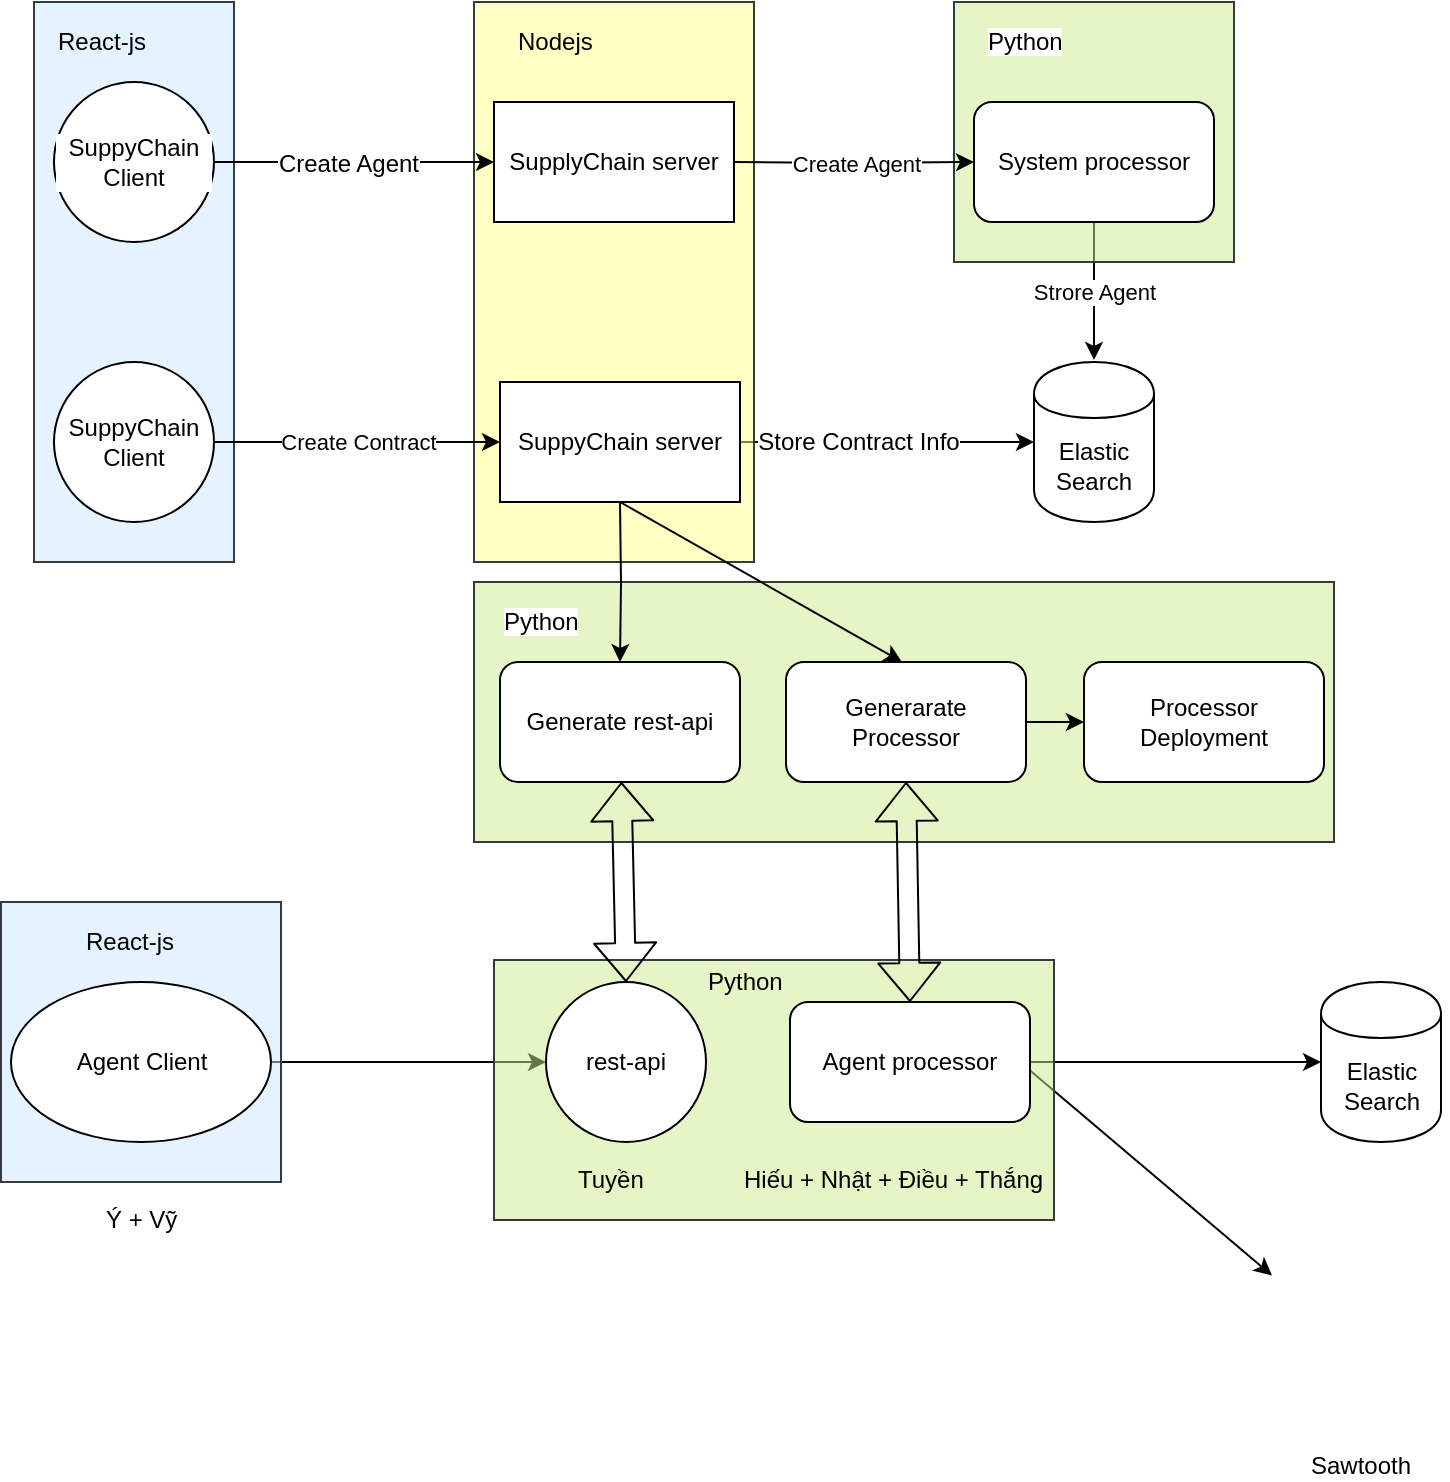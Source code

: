 <mxfile version="10.8.4" type="github"><diagram id="XHdyuDNExScBj7MT3BD6" name="Main"><mxGraphModel dx="1398" dy="1715" grid="1" gridSize="10" guides="1" tooltips="1" connect="1" arrows="1" fold="1" page="1" pageScale="1" pageWidth="827" pageHeight="1169" math="0" shadow="0"><root><mxCell id="0"/><mxCell id="1" parent="0"/><mxCell id="imtYc9kdGPOdpp4SOrnu-7" style="edgeStyle=orthogonalEdgeStyle;rounded=0;orthogonalLoop=1;jettySize=auto;html=1;exitX=1;exitY=0.5;exitDx=0;exitDy=0;entryX=0;entryY=0.5;entryDx=0;entryDy=0;" parent="1" source="qpAyJkOBP4KA1tzYDBQX-15" target="imtYc9kdGPOdpp4SOrnu-6" edge="1"><mxGeometry relative="1" as="geometry"><mxPoint x="590" y="190" as="targetPoint"/><mxPoint x="440" y="180" as="sourcePoint"/></mxGeometry></mxCell><mxCell id="imtYc9kdGPOdpp4SOrnu-6" value="Elastic Search" style="shape=cylinder;whiteSpace=wrap;html=1;boundedLbl=1;backgroundOutline=1;" parent="1" vertex="1"><mxGeometry x="620" y="140" width="60" height="80" as="geometry"/></mxCell><mxCell id="imtYc9kdGPOdpp4SOrnu-22" value="Strore Agent" style="edgeStyle=none;rounded=0;orthogonalLoop=1;jettySize=auto;html=1;exitX=0.5;exitY=1;exitDx=0;exitDy=0;" parent="1" source="qpAyJkOBP4KA1tzYDBQX-18" edge="1"><mxGeometry relative="1" as="geometry"><mxPoint x="650" y="139" as="targetPoint"/><mxPoint x="620" y="70" as="sourcePoint"/></mxGeometry></mxCell><mxCell id="qpAyJkOBP4KA1tzYDBQX-2" style="edgeStyle=orthogonalEdgeStyle;rounded=0;orthogonalLoop=1;jettySize=auto;html=1;exitX=1;exitY=0.5;exitDx=0;exitDy=0;entryX=0;entryY=0.5;entryDx=0;entryDy=0;" parent="1" edge="1"><mxGeometry relative="1" as="geometry"><mxPoint x="239" y="490" as="sourcePoint"/><mxPoint x="376" y="490" as="targetPoint"/></mxGeometry></mxCell><mxCell id="imtYc9kdGPOdpp4SOrnu-31" style="edgeStyle=none;rounded=0;orthogonalLoop=1;jettySize=auto;html=1;exitX=1;exitY=0.5;exitDx=0;exitDy=0;entryX=0;entryY=0.5;entryDx=0;entryDy=0;" parent="1" target="imtYc9kdGPOdpp4SOrnu-30" edge="1"><mxGeometry relative="1" as="geometry"><mxPoint x="618" y="490" as="sourcePoint"/></mxGeometry></mxCell><mxCell id="imtYc9kdGPOdpp4SOrnu-33" style="edgeStyle=none;rounded=0;orthogonalLoop=1;jettySize=auto;html=1;" parent="1" target="imtYc9kdGPOdpp4SOrnu-32" edge="1"><mxGeometry relative="1" as="geometry"><mxPoint x="613" y="490" as="sourcePoint"/></mxGeometry></mxCell><mxCell id="imtYc9kdGPOdpp4SOrnu-30" value="Elastic Search" style="shape=cylinder;whiteSpace=wrap;html=1;boundedLbl=1;backgroundOutline=1;" parent="1" vertex="1"><mxGeometry x="763.5" y="450" width="60" height="80" as="geometry"/></mxCell><mxCell id="imtYc9kdGPOdpp4SOrnu-32" value="Sawtooth" style="shape=image;html=1;verticalAlign=top;verticalLabelPosition=bottom;labelBackgroundColor=#ffffff;imageAspect=0;aspect=fixed;image=https://cdn1.iconfinder.com/data/icons/cryptocurrency-blockchain-fintech-free/32/Cryptocurrency_blockchain_data-37-128.png" parent="1" vertex="1"><mxGeometry x="739" y="590" width="88" height="88" as="geometry"/></mxCell><mxCell id="qpAyJkOBP4KA1tzYDBQX-3" style="edgeStyle=orthogonalEdgeStyle;rounded=0;orthogonalLoop=1;jettySize=auto;html=1;entryX=0;entryY=0.5;entryDx=0;entryDy=0;" parent="1" edge="1"><mxGeometry relative="1" as="geometry"><mxPoint x="498" y="490" as="targetPoint"/></mxGeometry></mxCell><mxCell id="qpAyJkOBP4KA1tzYDBQX-5" value="" style="rounded=1;whiteSpace=wrap;html=1;labelBackgroundColor=#FFFFFF;arcSize=0;fillOpacity=50;fillColor=#cce5ff;strokeColor=#36393d;" parent="1" vertex="1"><mxGeometry x="120" y="-40" width="100" height="280" as="geometry"/></mxCell><mxCell id="qpAyJkOBP4KA1tzYDBQX-7" value="" style="rounded=1;whiteSpace=wrap;html=1;labelBackgroundColor=#FFFFFF;arcSize=0;fillOpacity=50;fillColor=#ffff88;strokeColor=#36393d;" parent="1" vertex="1"><mxGeometry x="340" y="-40" width="140" height="280" as="geometry"/></mxCell><mxCell id="qpAyJkOBP4KA1tzYDBQX-9" value="SupplyChain server" style="rounded=0;whiteSpace=wrap;html=1;labelBackgroundColor=#FFFFFF;fillColor=#FFFFFF;gradientColor=none;" parent="1" vertex="1"><mxGeometry x="350" y="10" width="120" height="60" as="geometry"/></mxCell><mxCell id="qpAyJkOBP4KA1tzYDBQX-13" style="edgeStyle=orthogonalEdgeStyle;rounded=0;orthogonalLoop=1;jettySize=auto;html=1;exitX=1;exitY=0.5;exitDx=0;exitDy=0;entryX=0;entryY=0.5;entryDx=0;entryDy=0;" parent="1" source="qpAyJkOBP4KA1tzYDBQX-12" target="qpAyJkOBP4KA1tzYDBQX-9" edge="1"><mxGeometry relative="1" as="geometry"/></mxCell><mxCell id="zeXjp3H5pq9JCfG0EXhN-3" value="Create Agent" style="text;html=1;resizable=0;points=[];align=center;verticalAlign=middle;labelBackgroundColor=#ffffff;" parent="qpAyJkOBP4KA1tzYDBQX-13" vertex="1" connectable="0"><mxGeometry x="-0.043" y="-1" relative="1" as="geometry"><mxPoint as="offset"/></mxGeometry></mxCell><mxCell id="qpAyJkOBP4KA1tzYDBQX-12" value="SuppyChain Client" style="ellipse;whiteSpace=wrap;html=1;aspect=fixed;labelBackgroundColor=#ffffff;" parent="1" vertex="1"><mxGeometry x="130" width="80" height="80" as="geometry"/></mxCell><mxCell id="qpAyJkOBP4KA1tzYDBQX-14" value="SuppyChain&lt;br&gt;Client" style="ellipse;whiteSpace=wrap;html=1;aspect=fixed;labelBackgroundColor=#ffffff;" parent="1" vertex="1"><mxGeometry x="130" y="140" width="80" height="80" as="geometry"/></mxCell><mxCell id="qpAyJkOBP4KA1tzYDBQX-15" value="SuppyChain&amp;nbsp;server" style="rounded=0;whiteSpace=wrap;html=1;" parent="1" vertex="1"><mxGeometry x="353" y="150" width="120" height="60" as="geometry"/></mxCell><mxCell id="qpAyJkOBP4KA1tzYDBQX-16" value="Store Contract Info" style="text;html=1;resizable=0;points=[];align=center;verticalAlign=middle;labelBackgroundColor=#ffffff;" parent="1" vertex="1" connectable="0"><mxGeometry x="531.5" y="180" as="geometry"><mxPoint as="offset"/></mxGeometry></mxCell><mxCell id="qpAyJkOBP4KA1tzYDBQX-17" value="" style="rounded=1;whiteSpace=wrap;html=1;labelBackgroundColor=#FFFFFF;arcSize=0;fillOpacity=50;fillColor=#cdeb8b;strokeColor=#36393d;" parent="1" vertex="1"><mxGeometry x="580" y="-40" width="140" height="130" as="geometry"/></mxCell><mxCell id="qpAyJkOBP4KA1tzYDBQX-18" value="System processor" style="rounded=1;whiteSpace=wrap;html=1;" parent="1" vertex="1"><mxGeometry x="590" y="10" width="120" height="60" as="geometry"/></mxCell><mxCell id="qpAyJkOBP4KA1tzYDBQX-19" value="&lt;span style=&quot;background-color: rgb(255 , 255 , 255)&quot;&gt;Python&lt;/span&gt;" style="text;html=1;resizable=0;points=[];autosize=1;align=left;verticalAlign=top;spacingTop=-4;" parent="1" vertex="1"><mxGeometry x="595" y="-30" width="50" height="20" as="geometry"/></mxCell><mxCell id="qpAyJkOBP4KA1tzYDBQX-22" value="" style="rounded=1;whiteSpace=wrap;html=1;labelBackgroundColor=#FFFFFF;arcSize=0;fillOpacity=50;fillColor=#cdeb8b;strokeColor=#36393d;" parent="1" vertex="1"><mxGeometry x="340" y="250" width="430" height="130" as="geometry"/></mxCell><mxCell id="zeXjp3H5pq9JCfG0EXhN-9" style="edgeStyle=none;rounded=0;orthogonalLoop=1;jettySize=auto;html=1;exitX=1;exitY=0.5;exitDx=0;exitDy=0;entryX=0;entryY=0.5;entryDx=0;entryDy=0;" parent="1" source="qpAyJkOBP4KA1tzYDBQX-23" target="qpAyJkOBP4KA1tzYDBQX-24" edge="1"><mxGeometry relative="1" as="geometry"/></mxCell><mxCell id="qpAyJkOBP4KA1tzYDBQX-23" value="Generarate&lt;br&gt;Processor" style="rounded=1;whiteSpace=wrap;html=1;" parent="1" vertex="1"><mxGeometry x="496" y="290" width="120" height="60" as="geometry"/></mxCell><mxCell id="qpAyJkOBP4KA1tzYDBQX-24" value="Processor Deployment" style="rounded=1;whiteSpace=wrap;html=1;" parent="1" vertex="1"><mxGeometry x="645" y="290" width="120" height="60" as="geometry"/></mxCell><mxCell id="qpAyJkOBP4KA1tzYDBQX-27" value="" style="edgeStyle=orthogonalEdgeStyle;rounded=0;orthogonalLoop=1;jettySize=auto;html=1;exitX=0.5;exitY=1;exitDx=0;exitDy=0;entryX=0.5;entryY=0;entryDx=0;entryDy=0;" parent="1" target="qpAyJkOBP4KA1tzYDBQX-30" edge="1"><mxGeometry x="0.333" relative="1" as="geometry"><mxPoint x="413" y="210" as="sourcePoint"/><mxPoint x="413" y="285" as="targetPoint"/><mxPoint as="offset"/></mxGeometry></mxCell><mxCell id="qpAyJkOBP4KA1tzYDBQX-30" value="Generate rest-api" style="rounded=1;whiteSpace=wrap;html=1;" parent="1" vertex="1"><mxGeometry x="353" y="290" width="120" height="60" as="geometry"/></mxCell><mxCell id="zeXjp3H5pq9JCfG0EXhN-1" value="Create Agent" style="edgeStyle=orthogonalEdgeStyle;rounded=0;orthogonalLoop=1;jettySize=auto;html=1;exitX=1;exitY=0.5;exitDx=0;exitDy=0;entryX=0;entryY=0.5;entryDx=0;entryDy=0;" parent="1" target="qpAyJkOBP4KA1tzYDBQX-18" edge="1"><mxGeometry relative="1" as="geometry"><mxPoint x="470" y="40" as="sourcePoint"/><mxPoint x="560" y="40" as="targetPoint"/></mxGeometry></mxCell><mxCell id="zeXjp3H5pq9JCfG0EXhN-2" value="Create Contract&lt;br&gt;" style="edgeStyle=orthogonalEdgeStyle;rounded=0;orthogonalLoop=1;jettySize=auto;html=1;exitX=1;exitY=0.5;exitDx=0;exitDy=0;entryX=0;entryY=0.5;entryDx=0;entryDy=0;" parent="1" edge="1"><mxGeometry relative="1" as="geometry"><mxPoint x="210" y="180" as="sourcePoint"/><mxPoint x="353" y="180" as="targetPoint"/></mxGeometry></mxCell><mxCell id="zeXjp3H5pq9JCfG0EXhN-4" style="rounded=0;orthogonalLoop=1;jettySize=auto;html=1;exitX=0.5;exitY=1;exitDx=0;exitDy=0;" parent="1" edge="1"><mxGeometry relative="1" as="geometry"><mxPoint x="413" y="210" as="sourcePoint"/><mxPoint x="554" y="290" as="targetPoint"/></mxGeometry></mxCell><mxCell id="zeXjp3H5pq9JCfG0EXhN-5" style="edgeStyle=none;rounded=0;orthogonalLoop=1;jettySize=auto;html=1;entryX=1;entryY=0.5;entryDx=0;entryDy=0;" parent="1" source="qpAyJkOBP4KA1tzYDBQX-22" target="qpAyJkOBP4KA1tzYDBQX-22" edge="1"><mxGeometry relative="1" as="geometry"/></mxCell><mxCell id="zeXjp3H5pq9JCfG0EXhN-7" style="edgeStyle=none;rounded=0;orthogonalLoop=1;jettySize=auto;html=1;exitX=1;exitY=0.5;exitDx=0;exitDy=0;" parent="1" source="qpAyJkOBP4KA1tzYDBQX-22" target="qpAyJkOBP4KA1tzYDBQX-22" edge="1"><mxGeometry relative="1" as="geometry"/></mxCell><mxCell id="_-q9Fwgleg1dNIGAUSzX-1" value="&lt;span&gt;Nodejs&lt;/span&gt;" style="text;html=1;resizable=0;points=[];autosize=1;align=left;verticalAlign=top;spacingTop=-4;" parent="1" vertex="1"><mxGeometry x="360" y="-30" width="50" height="20" as="geometry"/></mxCell><mxCell id="_-q9Fwgleg1dNIGAUSzX-4" value="&lt;span&gt;React-js&lt;/span&gt;" style="text;html=1;resizable=0;points=[];autosize=1;align=left;verticalAlign=top;spacingTop=-4;" parent="1" vertex="1"><mxGeometry x="130" y="-30" width="60" height="20" as="geometry"/></mxCell><mxCell id="_-q9Fwgleg1dNIGAUSzX-6" value="&lt;span style=&quot;background-color: rgb(255 , 255 , 255)&quot;&gt;Python&lt;/span&gt;" style="text;html=1;resizable=0;points=[];autosize=1;align=left;verticalAlign=top;spacingTop=-4;" parent="1" vertex="1"><mxGeometry x="353" y="260" width="50" height="20" as="geometry"/></mxCell><mxCell id="-075DFi428fsDJnJRE5w-1" value="" style="rounded=1;whiteSpace=wrap;html=1;labelBackgroundColor=#FFFFFF;arcSize=0;fillOpacity=50;fillColor=#cce5ff;strokeColor=#36393d;" parent="1" vertex="1"><mxGeometry x="103.5" y="410" width="140" height="140" as="geometry"/></mxCell><mxCell id="-075DFi428fsDJnJRE5w-2" value="Agent Client&lt;br&gt;" style="ellipse;whiteSpace=wrap;html=1;" parent="1" vertex="1"><mxGeometry x="108.5" y="450" width="130" height="80" as="geometry"/></mxCell><mxCell id="-075DFi428fsDJnJRE5w-3" value="React-js" style="text;html=1;resizable=0;points=[];autosize=1;align=left;verticalAlign=top;spacingTop=-4;" parent="1" vertex="1"><mxGeometry x="143.5" y="420" width="60" height="20" as="geometry"/></mxCell><mxCell id="-075DFi428fsDJnJRE5w-4" value="" style="rounded=1;whiteSpace=wrap;html=1;labelBackgroundColor=#FFFFFF;arcSize=0;fillOpacity=50;fillColor=#cdeb8b;strokeColor=#36393d;" parent="1" vertex="1"><mxGeometry x="350" y="439" width="280" height="130" as="geometry"/></mxCell><mxCell id="-075DFi428fsDJnJRE5w-5" value="Agent processor" style="rounded=1;whiteSpace=wrap;html=1;" parent="1" vertex="1"><mxGeometry x="498" y="460" width="120" height="60" as="geometry"/></mxCell><mxCell id="-075DFi428fsDJnJRE5w-6" value="rest-api" style="ellipse;whiteSpace=wrap;html=1;aspect=fixed;" parent="1" vertex="1"><mxGeometry x="376" y="450" width="80" height="80" as="geometry"/></mxCell><mxCell id="-075DFi428fsDJnJRE5w-9" value="Python" style="text;html=1;resizable=0;points=[];autosize=1;align=left;verticalAlign=top;spacingTop=-4;" parent="1" vertex="1"><mxGeometry x="455" y="440" width="50" height="20" as="geometry"/></mxCell><mxCell id="-075DFi428fsDJnJRE5w-10" value="Ý + Vỹ" style="text;html=1;resizable=0;points=[];autosize=1;align=left;verticalAlign=top;spacingTop=-4;" parent="1" vertex="1"><mxGeometry x="153.5" y="559" width="50" height="20" as="geometry"/></mxCell><mxCell id="-075DFi428fsDJnJRE5w-11" value="Tuyền" style="text;html=1;resizable=0;points=[];autosize=1;align=left;verticalAlign=top;spacingTop=-4;" parent="1" vertex="1"><mxGeometry x="390" y="539" width="50" height="20" as="geometry"/></mxCell><mxCell id="-075DFi428fsDJnJRE5w-14" value="Hiếu + Nhật + Điều + Thắng" style="text;html=1;resizable=0;points=[];autosize=1;align=left;verticalAlign=top;spacingTop=-4;" parent="1" vertex="1"><mxGeometry x="473" y="539" width="170" height="20" as="geometry"/></mxCell><mxCell id="baiHrJ_lbJ4xWHFFEQd4-1" value="" style="shape=flexArrow;endArrow=classic;startArrow=classic;html=1;entryX=0.5;entryY=1;entryDx=0;entryDy=0;exitX=0.5;exitY=0;exitDx=0;exitDy=0;" edge="1" parent="1" source="-075DFi428fsDJnJRE5w-5" target="qpAyJkOBP4KA1tzYDBQX-23"><mxGeometry width="50" height="50" relative="1" as="geometry"><mxPoint x="568" y="470" as="sourcePoint"/><mxPoint x="566" y="360" as="targetPoint"/></mxGeometry></mxCell><mxCell id="baiHrJ_lbJ4xWHFFEQd4-2" value="" style="shape=flexArrow;endArrow=classic;startArrow=classic;html=1;exitX=0.5;exitY=0;exitDx=0;exitDy=0;" edge="1" parent="1"><mxGeometry width="50" height="50" relative="1" as="geometry"><mxPoint x="416" y="450" as="sourcePoint"/><mxPoint x="413.692" y="350" as="targetPoint"/></mxGeometry></mxCell></root></mxGraphModel></diagram><diagram id="qXOpEiDyBpvbiSWbO1P-" name="Flow ex"><mxGraphModel dx="918" dy="546" grid="1" gridSize="10" guides="1" tooltips="1" connect="1" arrows="1" fold="1" page="1" pageScale="1" pageWidth="827" pageHeight="1169" math="0" shadow="0"><root><mxCell id="LFgnceClj7s4hBZiu3TX-0"/><mxCell id="LFgnceClj7s4hBZiu3TX-1" parent="LFgnceClj7s4hBZiu3TX-0"/><mxCell id="y6J4co9WdXM38sB7DjJ0-0" value="" style="rounded=1;whiteSpace=wrap;html=1;" vertex="1" parent="LFgnceClj7s4hBZiu3TX-1"><mxGeometry x="90" y="130" width="320" height="240" as="geometry"/></mxCell><mxCell id="y6J4co9WdXM38sB7DjJ0-1" value="Rest-api" style="text;html=1;resizable=0;points=[];autosize=1;align=left;verticalAlign=top;spacingTop=-4;" vertex="1" parent="LFgnceClj7s4hBZiu3TX-1"><mxGeometry x="220" y="88" width="60" height="20" as="geometry"/></mxCell><mxCell id="y6J4co9WdXM38sB7DjJ0-2" style="edgeStyle=orthogonalEdgeStyle;rounded=0;orthogonalLoop=1;jettySize=auto;html=1;exitX=1;exitY=0.5;exitDx=0;exitDy=0;entryX=0;entryY=0.5;entryDx=0;entryDy=0;" edge="1" parent="LFgnceClj7s4hBZiu3TX-1" source="y6J4co9WdXM38sB7DjJ0-3" target="y6J4co9WdXM38sB7DjJ0-4"><mxGeometry relative="1" as="geometry"/></mxCell><mxCell id="y6J4co9WdXM38sB7DjJ0-3" value="Main" style="whiteSpace=wrap;html=1;aspect=fixed;" vertex="1" parent="LFgnceClj7s4hBZiu3TX-1"><mxGeometry x="120" y="160" width="80" height="80" as="geometry"/></mxCell><mxCell id="y6J4co9WdXM38sB7DjJ0-4" value="route_handler" style="whiteSpace=wrap;html=1;aspect=fixed;" vertex="1" parent="LFgnceClj7s4hBZiu3TX-1"><mxGeometry x="250" y="160" width="80" height="80" as="geometry"/></mxCell></root></mxGraphModel></diagram></mxfile>